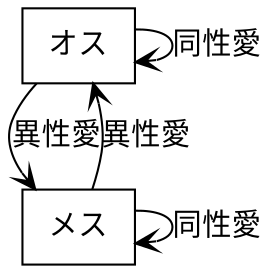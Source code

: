digraph SexualOrientation {

  graph [fontname="Yu Gothic"]
  node [fontname="Yu Gothic", shape=box]
  edge [fontname="Yu Gothic", arrowhead=vee]

  オス -> オス [label=同性愛]
  オス -> メス [label=異性愛]
  メス -> メス [label=同性愛]
  メス -> オス [label=異性愛]

}